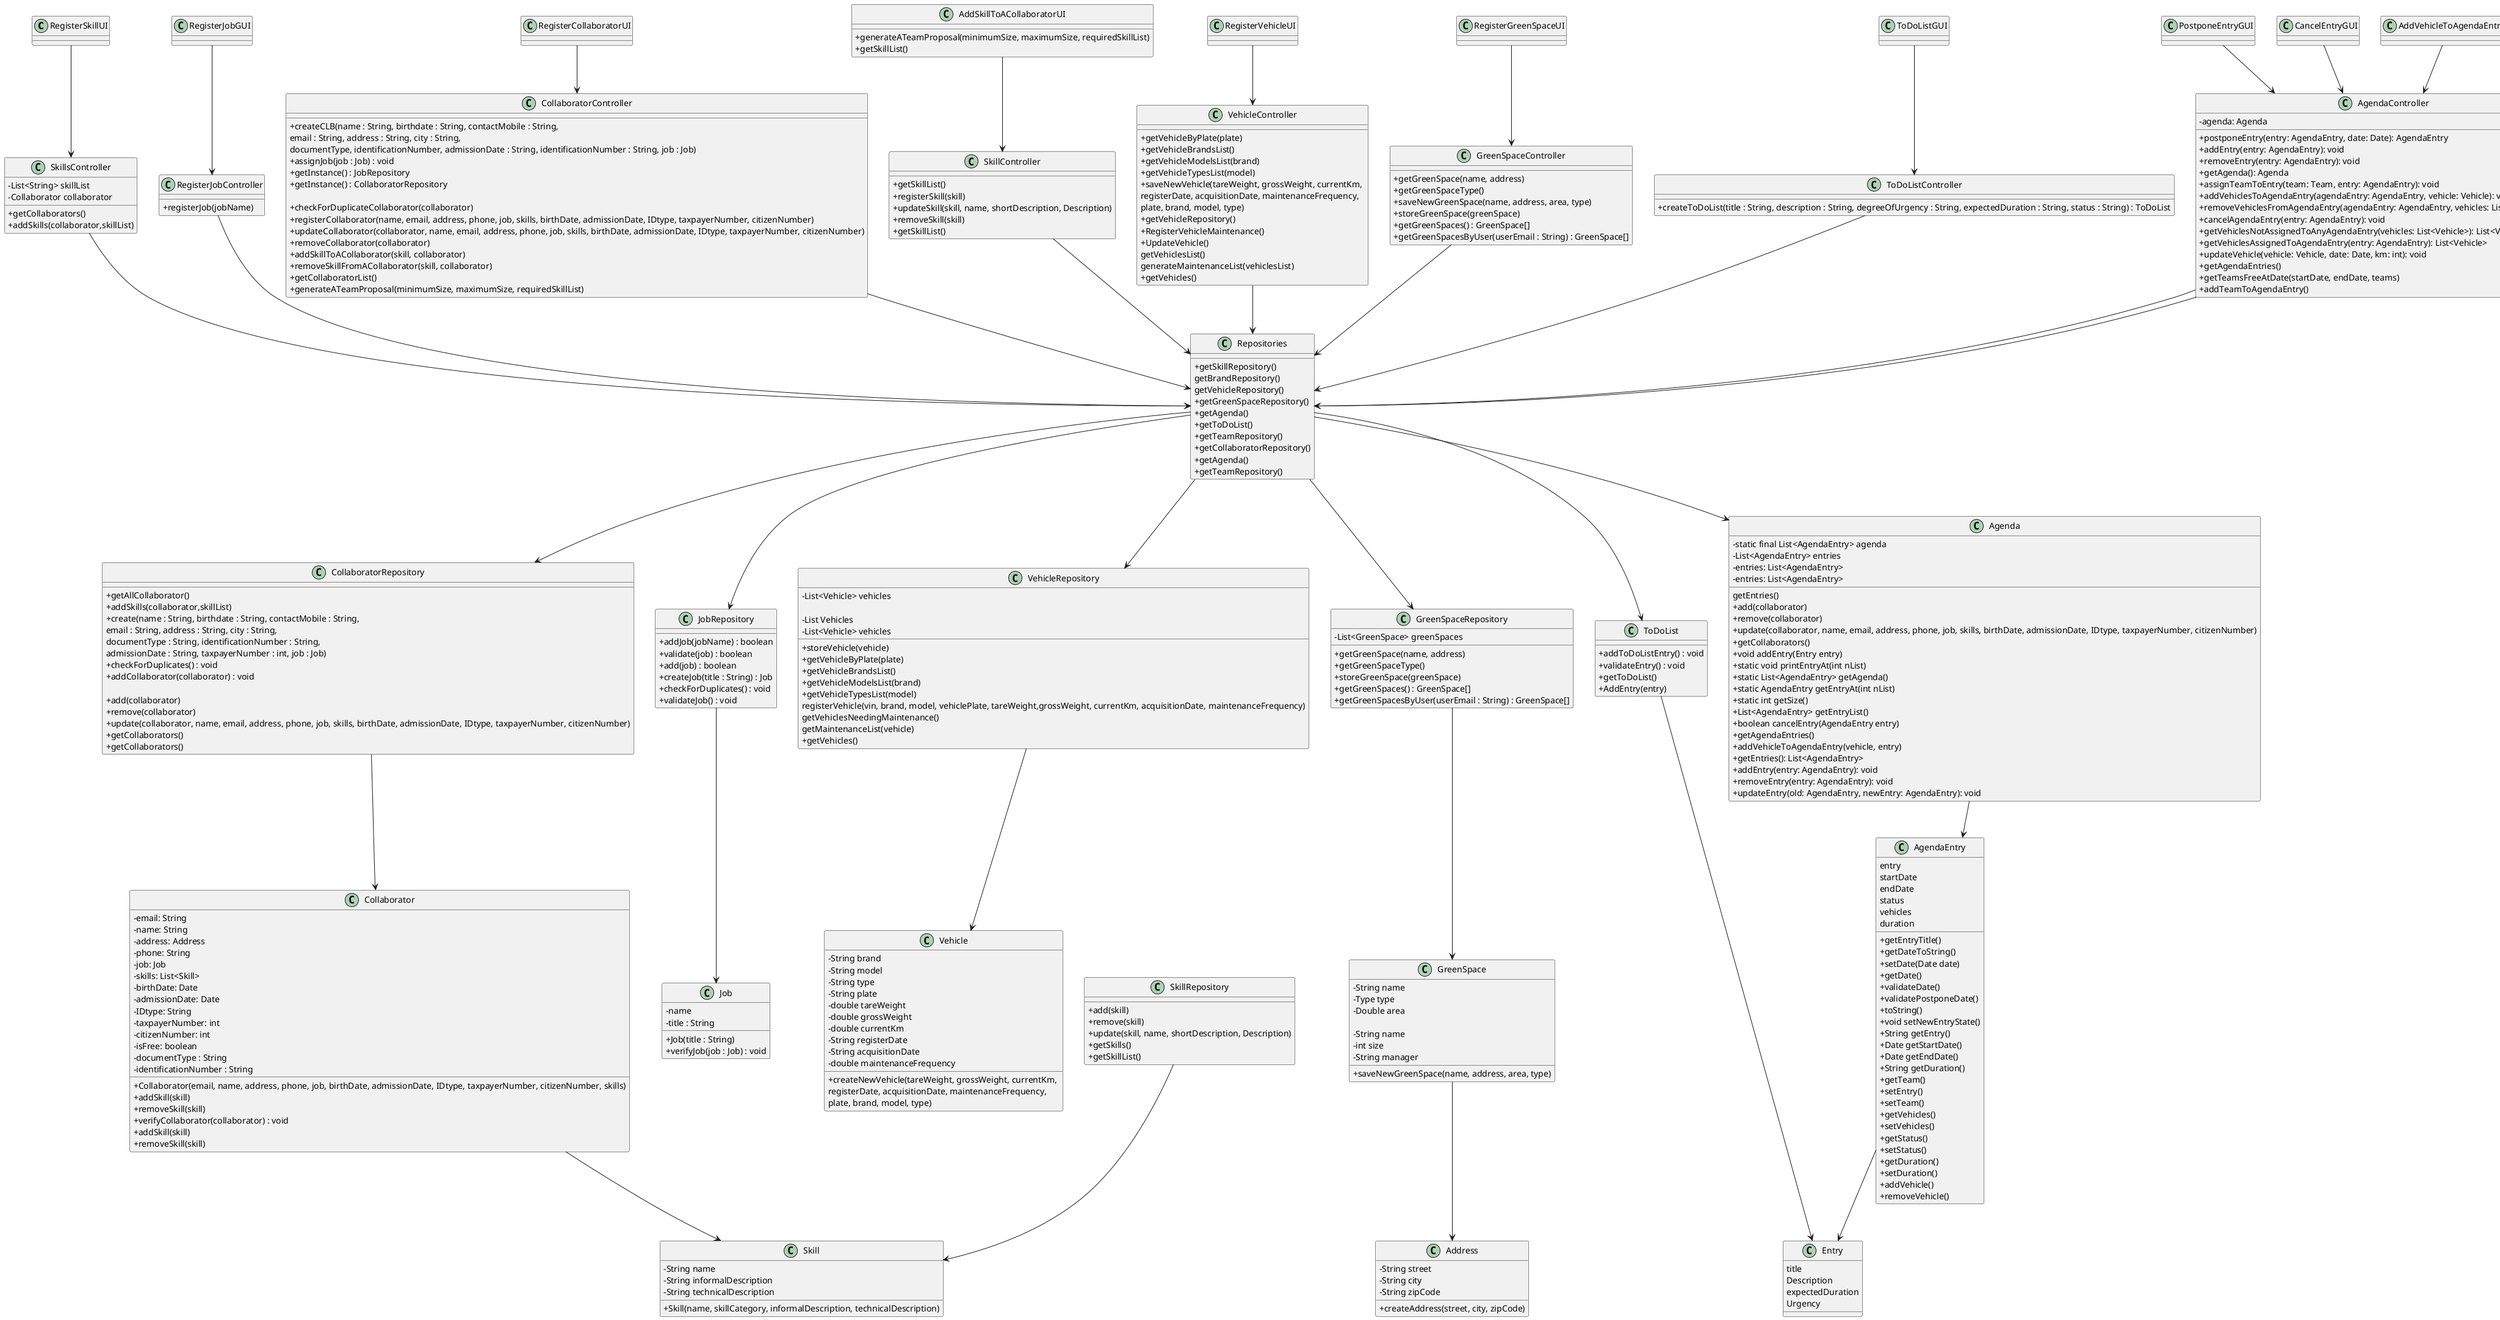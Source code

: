 @startuml
skinparam classAttributeIconSize 0


class RegisterSkillUI
{
}

class SkillsController
{
    - List<String> skillList
    - Collaborator collaborator

    + getCollaborators()
    +addSkills(collaborator,skillList)
}

class CollaboratorRepository {
    + getAllCollaborator()
    + addSkills(collaborator,skillList)
}

class RegisterJobGUI{
}

class RegisterJobController {
    +registerJob(jobName)
}


class JobRepository {
    +addJob(jobName) : boolean
    +validate(job) : boolean
    +add(job) : boolean
}

class Job {
    -name
}

class RegisterCollaboratorUI {
}

class CollaboratorController {
    + createCLB(name : String, birthdate : String, contactMobile : String,\nemail : String, address : String, city : String,\ndocumentType, identificationNumber, admissionDate : String, identificationNumber : String, job : Job)
    + assignJob(job : Job) : void
    + getInstance() : JobRepository
    + getInstance() : CollaboratorRepository

}


class CollaboratorRepository {
    + create(name : String, birthdate : String, contactMobile : String,\nemail : String, address : String, city : String,\ndocumentType : String, identificationNumber : String, \nadmissionDate : String, taxpayerNumber : int, job : Job)
    + checkForDuplicates() : void
    + addCollaborator(collaborator) : void

}

class JobRepository {
    +createJob(title : String) : Job
    +checkForDuplicates() : void
    +validateJob() : void
}

class Job {
    - title : String
    + Job(title : String)
    +verifyJob(job : Job) : void
}


class SkillController {
    + getSkillList()
    + registerSkill(skill)
    + updateSkill(skill, name, shortDescription, Description)
    + removeSkill(skill)
}



class CollaboratorController {
    + checkForDuplicateCollaborator(collaborator)
    + registerCollaborator(name, email, address, phone, job, skills, birthDate, admissionDate, IDtype, taxpayerNumber, citizenNumber)
    + updateCollaborator(collaborator, name, email, address, phone, job, skills, birthDate, admissionDate, IDtype, taxpayerNumber, citizenNumber)
    + removeCollaborator(collaborator)
    + addSkillToACollaborator(skill, collaborator)
    + removeSkillFromACollaborator(skill, collaborator)
}



class SkillRepository {
    + add(skill)
    + remove(skill)
    + update(skill, name, shortDescription, Description)
    + getSkills()
}

class CollaboratorRepository {
    + add(collaborator)
    + remove(collaborator)
    + update(collaborator, name, email, address, phone, job, skills, birthDate, admissionDate, IDtype, taxpayerNumber, citizenNumber)
    + getCollaborators()
}
'us5
class Skill {
    - String name
    - String informalDescription
    - String technicalDescription
    + Skill(name, skillCategory, informalDescription, technicalDescription)
}

class SkillController {
    + getSkillList()
}

class CollaboratorController {
    + getCollaboratorList()
    + generateATeamProposal(minimumSize, maximumSize, requiredSkillList)
}

class AddSkillToACollaboratorUI {
    + generateATeamProposal(minimumSize, maximumSize, requiredSkillList)
    + getSkillList()
}

class CollaboratorRepository {
    + getCollaborators()
}

class SkillRepository {
    + getSkillList()
}

class Repositories {
    + getSkillRepository()
}

'us6
class RegisterVehicleUI {

}
class VehicleController {
     + getVehicleByPlate(plate)
     + getVehicleBrandsList()
     + getVehicleModelsList(brand)
     + getVehicleTypesList(model)
     + saveNewVehicle(tareWeight, grossWeight, currentKm, \nregisterDate, acquisitionDate, maintenanceFrequency, \nplate, brand, model, type)
 }


class Vehicle {
    - String brand
    - String model
    - String type
    - String plate
    - double tareWeight
    - double grossWeight
    - double currentKm
    - String registerDate
    - String acquisitionDate
    - double maintenanceFrequency

    + createNewVehicle(tareWeight, grossWeight, currentKm, \nregisterDate, acquisitionDate, maintenanceFrequency, \nplate, brand, model, type)
}
class VehicleRepository {
    - List<Vehicle> vehicles

    + storeVehicle(vehicle)
    + getVehicleByPlate(plate)
    + getVehicleBrandsList()
        + getVehicleModelsList(brand)
        + getVehicleTypesList(model)
}

class VehicleController{
+getVehicleRepository()
+RegisterVehicleMaintenance()
+UpdateVehicle()
}



class VehicleRepository{
- List Vehicles
}


class VehicleRepository {
     registerVehicle(vin, brand, model, vehiclePlate, tareWeight,grossWeight, currentKm, acquisitionDate, maintenanceFrequency)
     getVehiclesNeedingMaintenance()
     getMaintenanceList(vehicle)
}



class Repositories {
     getBrandRepository()
     getVehicleRepository()
}

class VehicleController {
     getVehiclesList()
     generateMaintenanceList(vehiclesList)
}


class RegisterGreenSpaceUI {
}

class GreenSpaceController {
    + getGreenSpace(name, address)
    + getGreenSpaceType()
    + saveNewGreenSpace(name, address, area, type)
    +  storeGreenSpace(greenSpace)
}



class GreenSpaceRepository {
    - List<GreenSpace> greenSpaces
    + getGreenSpace(name, address)
    + getGreenSpaceType()
    + storeGreenSpace(greenSpace)
}
class GreenSpace {
    - String name
    - Type type
    - Double area

   + saveNewGreenSpace(name, address, area, type)
}

class Address {
    - String street
    - String city
    - String zipCode

    + createAddress(street, city, zipCode)
    }

'us21
class ToDoListGUI {
}

class GreenSpaceController {
    + getGreenSpaces() : GreenSpace[]
}

class ToDoListController {
    + createToDoList(title : String, description : String, degreeOfUrgency : String, expectedDuration : String, status : String) : ToDoList
}

class Repositories {
    + getGreenSpaceRepository()
}

class GreenSpaceRepository {
    + getGreenSpaces() : GreenSpace[]
}

class ToDoList {
    + addToDoListEntry() : void
    + validateEntry() : void
}


class Repositories {
    + getAgenda()
    + getToDoList()
}


class Agenda{
    getEntries()
}

class ToDoList{
    + getToDoList()
    + AddEntry(entry)
}




class Agenda {
    + add(collaborator)
    + remove(collaborator)
    + update(collaborator, name, email, address, phone, job, skills, birthDate, admissionDate, IDtype, taxpayerNumber, citizenNumber)
    + getCollaborators()
}

class Repositories {
    + getTeamRepository()
    + getCollaboratorRepository()
}

class AgendaEntry{
    entry
    startDate
    endDate
    status
    vehicles
    duration

    + getEntryTitle()
    + getDateToString()
    + setDate(Date date)
    + getDate()
    + validateDate()
    + validatePostponeDate()
    + toString()
    +void setNewEntryState()
    +String getEntry()
    +Date getStartDate()
    +Date getEndDate()
    +String getDuration()
        +getTeam()
        +setEntry()
        +setTeam()
        +getVehicles()
        +setVehicles()
        +getStatus()
        +setStatus()
        +getDuration()
        +setDuration()
        +addVehicle()
        +removeVehicle()
}



class Agenda {
    -static final List<AgendaEntry> agenda
    +void addEntry(Entry entry)
    +static void printEntryAt(int nList)
    +static List<AgendaEntry> getAgenda()
    +static AgendaEntry getEntryAt(int nList)
    +static int getSize()
}

class PostponeEntryGUI {
}

class Repositories{
    + getAgenda()
    + getTeamRepository()
}




class Agenda {
    +List<AgendaEntry> getEntryList()
    +boolean cancelEntry(AgendaEntry entry)
}

class CancelEntryGUI {
}


class VehicleController {
    + getVehicles()
}

class AddVehicleToAgendaEntryUI {
}

class VehicleRepository {
    - List<Vehicle> vehicles
    + getVehicles()
}

class Agenda {
    - List<AgendaEntry> entries
    + getAgendaEntries()
    + addVehicleToAgendaEntry(vehicle, entry)
}


class GreenSpaceController {
    + getGreenSpacesByUser(userEmail : String) : GreenSpace[]
}
class GreenSpaceRepository {
    + getGreenSpacesByUser(userEmail : String) : GreenSpace[]
}

class GreenSpace {
    - String name
    - int size
    - String manager
}


class Collaborator {
    -email: String
    -name: String
    -address: Address
    -phone: String
    -job: Job
    -skills: List<Skill>
    -birthDate: Date
    -admissionDate: Date
    -IDtype: String
    -taxpayerNumber: int
    -citizenNumber: int
    -isFree: boolean
        - documentType : String
        - identificationNumber : String


    + Collaborator(email, name, address, phone, job, birthDate, admissionDate, IDtype, taxpayerNumber, citizenNumber, skills)
    + addSkill(skill)
    + removeSkill(skill)
        + verifyCollaborator(collaborator) : void
            + addSkill(skill)
            + removeSkill(skill)
}

class Agenda {
    -entries: List<AgendaEntry>
}



'us29
class CompleteTaskStatusUI {
}

class Agenda {
    -entries: List<AgendaEntry>
    +getEntries(): List<AgendaEntry>
    +addEntry(entry: AgendaEntry): void
    +removeEntry(entry: AgendaEntry): void
    +updateEntry(old: AgendaEntry, newEntry: AgendaEntry): void
}

class Entry{
    title
    Description
    expectedDuration
    Urgency
}


class AgendaController {
    -agenda: Agenda
    +postponeEntry(entry: AgendaEntry, date: Date): AgendaEntry
    +addEntry(entry: AgendaEntry): void
    +removeEntry(entry: AgendaEntry): void
    +getAgenda(): Agenda
    +assignTeamToEntry(team: Team, entry: AgendaEntry): void
    +addVehiclesToAgendaEntry(agendaEntry: AgendaEntry, vehicle: Vehicle): void
    +removeVehiclesFromAgendaEntry(agendaEntry: AgendaEntry, vehicles: List<Vehicle>): void
    +cancelAgendaEntry(entry: AgendaEntry): void
    +getVehiclesNotAssignedToAnyAgendaEntry(vehicles: List<Vehicle>): List<Vehicle>
    +getVehiclesAssignedToAgendaEntry(entry: AgendaEntry): List<Vehicle>
    +updateVehicle(vehicle: Vehicle, date: Date, km: int): void
    +getAgendaEntries()
    +getTeamsFreeAtDate(startDate, endDate, teams)
    +addTeamToAgendaEntry()
}

RegisterSkillUI --> SkillsController
SkillsController --> Repositories
Repositories --> CollaboratorRepository
RegisterJobGUI --> RegisterJobController
RegisterJobController --> Repositories
Repositories --> JobRepository
JobRepository --> Job
RegisterCollaboratorUI --> CollaboratorController
CollaboratorController --> Repositories
CollaboratorRepository --> Collaborator
Collaborator --> Skill
SkillController --> Repositories
AddSkillToACollaboratorUI --> SkillController
SkillRepository --> Skill
RegisterVehicleUI --> VehicleController
VehicleController --> Repositories
Repositories --> VehicleRepository
VehicleRepository --> Vehicle
RegisterGreenSpaceUI --> GreenSpaceController
GreenSpaceController --> Repositories
Repositories --> GreenSpaceRepository
GreenSpaceRepository --> GreenSpace
GreenSpace --> Address
ToDoListGUI --> ToDoListController
ToDoListController --> Repositories
Repositories --> ToDoList
AgendaController --> Repositories
Repositories --> Agenda
Agenda --> AgendaEntry
PostponeEntryGUI --> AgendaController
CancelEntryGUI --> AgendaController
AddVehicleToAgendaEntryUI --> AgendaController
CompleteTaskStatusUI --> AgendaController
AgendaController --> Repositories
ToDoList --> Entry
AgendaEntry --> Entry 

@enduml